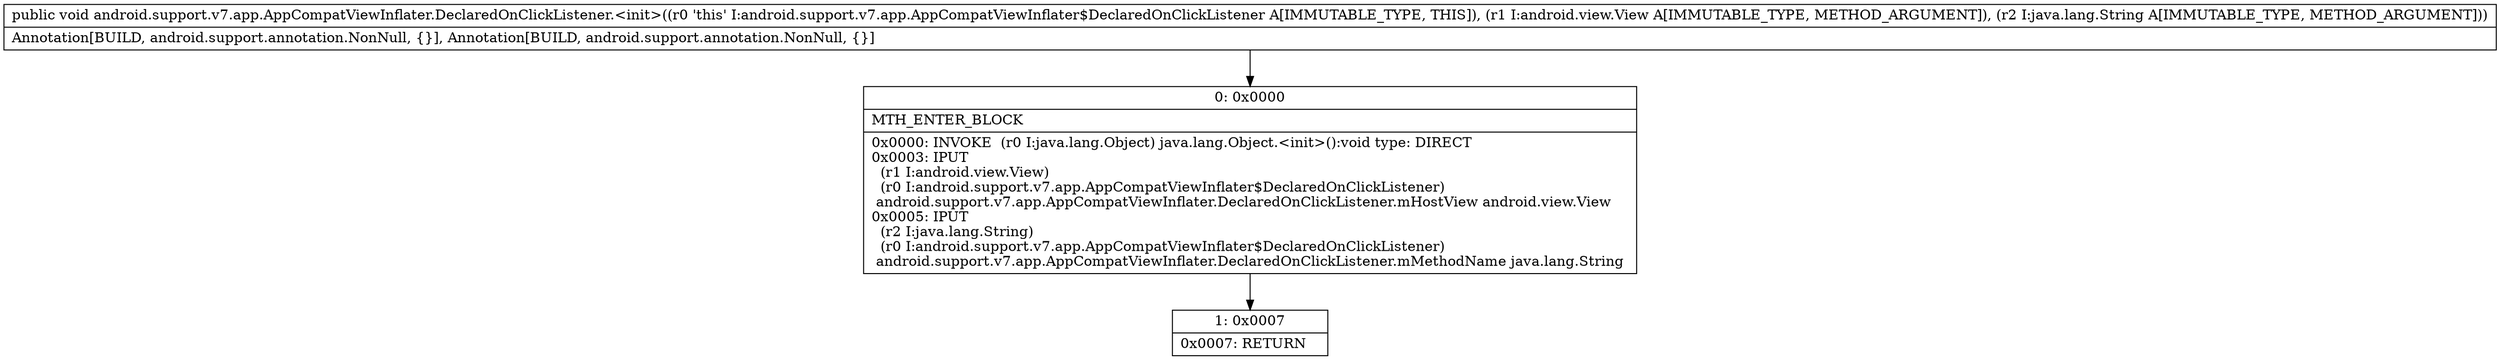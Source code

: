 digraph "CFG forandroid.support.v7.app.AppCompatViewInflater.DeclaredOnClickListener.\<init\>(Landroid\/view\/View;Ljava\/lang\/String;)V" {
Node_0 [shape=record,label="{0\:\ 0x0000|MTH_ENTER_BLOCK\l|0x0000: INVOKE  (r0 I:java.lang.Object) java.lang.Object.\<init\>():void type: DIRECT \l0x0003: IPUT  \l  (r1 I:android.view.View)\l  (r0 I:android.support.v7.app.AppCompatViewInflater$DeclaredOnClickListener)\l android.support.v7.app.AppCompatViewInflater.DeclaredOnClickListener.mHostView android.view.View \l0x0005: IPUT  \l  (r2 I:java.lang.String)\l  (r0 I:android.support.v7.app.AppCompatViewInflater$DeclaredOnClickListener)\l android.support.v7.app.AppCompatViewInflater.DeclaredOnClickListener.mMethodName java.lang.String \l}"];
Node_1 [shape=record,label="{1\:\ 0x0007|0x0007: RETURN   \l}"];
MethodNode[shape=record,label="{public void android.support.v7.app.AppCompatViewInflater.DeclaredOnClickListener.\<init\>((r0 'this' I:android.support.v7.app.AppCompatViewInflater$DeclaredOnClickListener A[IMMUTABLE_TYPE, THIS]), (r1 I:android.view.View A[IMMUTABLE_TYPE, METHOD_ARGUMENT]), (r2 I:java.lang.String A[IMMUTABLE_TYPE, METHOD_ARGUMENT]))  | Annotation[BUILD, android.support.annotation.NonNull, \{\}], Annotation[BUILD, android.support.annotation.NonNull, \{\}]\l}"];
MethodNode -> Node_0;
Node_0 -> Node_1;
}

